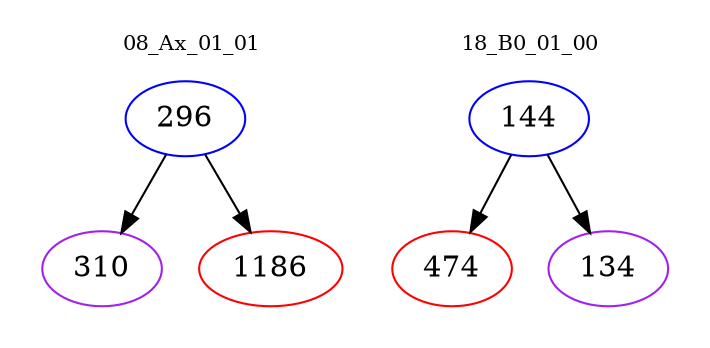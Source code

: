 digraph{
subgraph cluster_0 {
color = white
label = "08_Ax_01_01";
fontsize=10;
T0_296 [label="296", color="blue"]
T0_296 -> T0_310 [color="black"]
T0_310 [label="310", color="purple"]
T0_296 -> T0_1186 [color="black"]
T0_1186 [label="1186", color="red"]
}
subgraph cluster_1 {
color = white
label = "18_B0_01_00";
fontsize=10;
T1_144 [label="144", color="blue"]
T1_144 -> T1_474 [color="black"]
T1_474 [label="474", color="red"]
T1_144 -> T1_134 [color="black"]
T1_134 [label="134", color="purple"]
}
}
